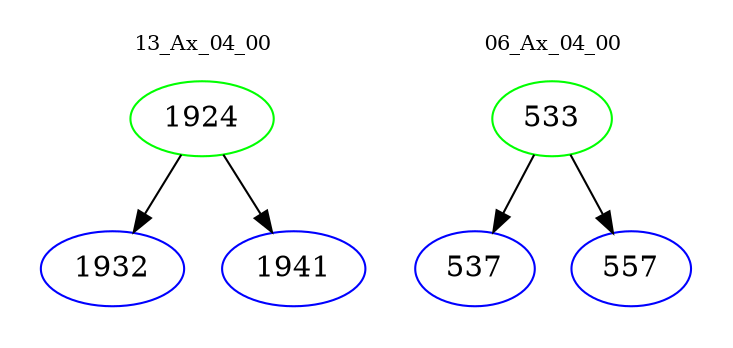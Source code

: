 digraph{
subgraph cluster_0 {
color = white
label = "13_Ax_04_00";
fontsize=10;
T0_1924 [label="1924", color="green"]
T0_1924 -> T0_1932 [color="black"]
T0_1932 [label="1932", color="blue"]
T0_1924 -> T0_1941 [color="black"]
T0_1941 [label="1941", color="blue"]
}
subgraph cluster_1 {
color = white
label = "06_Ax_04_00";
fontsize=10;
T1_533 [label="533", color="green"]
T1_533 -> T1_537 [color="black"]
T1_537 [label="537", color="blue"]
T1_533 -> T1_557 [color="black"]
T1_557 [label="557", color="blue"]
}
}
